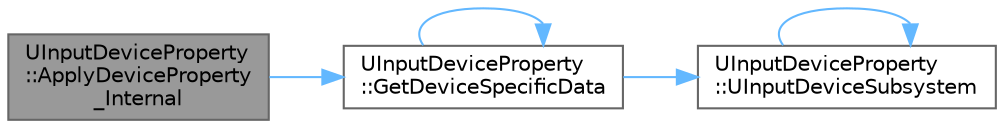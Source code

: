 digraph "UInputDeviceProperty::ApplyDeviceProperty_Internal"
{
 // INTERACTIVE_SVG=YES
 // LATEX_PDF_SIZE
  bgcolor="transparent";
  edge [fontname=Helvetica,fontsize=10,labelfontname=Helvetica,labelfontsize=10];
  node [fontname=Helvetica,fontsize=10,shape=box,height=0.2,width=0.4];
  rankdir="LR";
  Node1 [id="Node000001",label="UInputDeviceProperty\l::ApplyDeviceProperty\l_Internal",height=0.2,width=0.4,color="gray40", fillcolor="grey60", style="filled", fontcolor="black",tooltip="Apply the given device property."];
  Node1 -> Node2 [id="edge1_Node000001_Node000002",color="steelblue1",style="solid",tooltip=" "];
  Node2 [id="Node000002",label="UInputDeviceProperty\l::GetDeviceSpecificData",height=0.2,width=0.4,color="grey40", fillcolor="white", style="filled",URL="$d0/da3/classUInputDeviceProperty.html#a6fe79ef8a1e782d507f28a3f585ed890",tooltip="Returns the device specific data for the given platform user."];
  Node2 -> Node2 [id="edge2_Node000002_Node000002",color="steelblue1",style="solid",tooltip=" "];
  Node2 -> Node3 [id="edge3_Node000002_Node000003",color="steelblue1",style="solid",tooltip=" "];
  Node3 [id="Node000003",label="UInputDeviceProperty\l::UInputDeviceSubsystem",height=0.2,width=0.4,color="grey40", fillcolor="white", style="filled",URL="$d0/da3/classUInputDeviceProperty.html#a4a9afe4399209a75560a47c8dad7d4cb",tooltip=" "];
  Node3 -> Node3 [id="edge4_Node000003_Node000003",color="steelblue1",style="solid",tooltip=" "];
}
